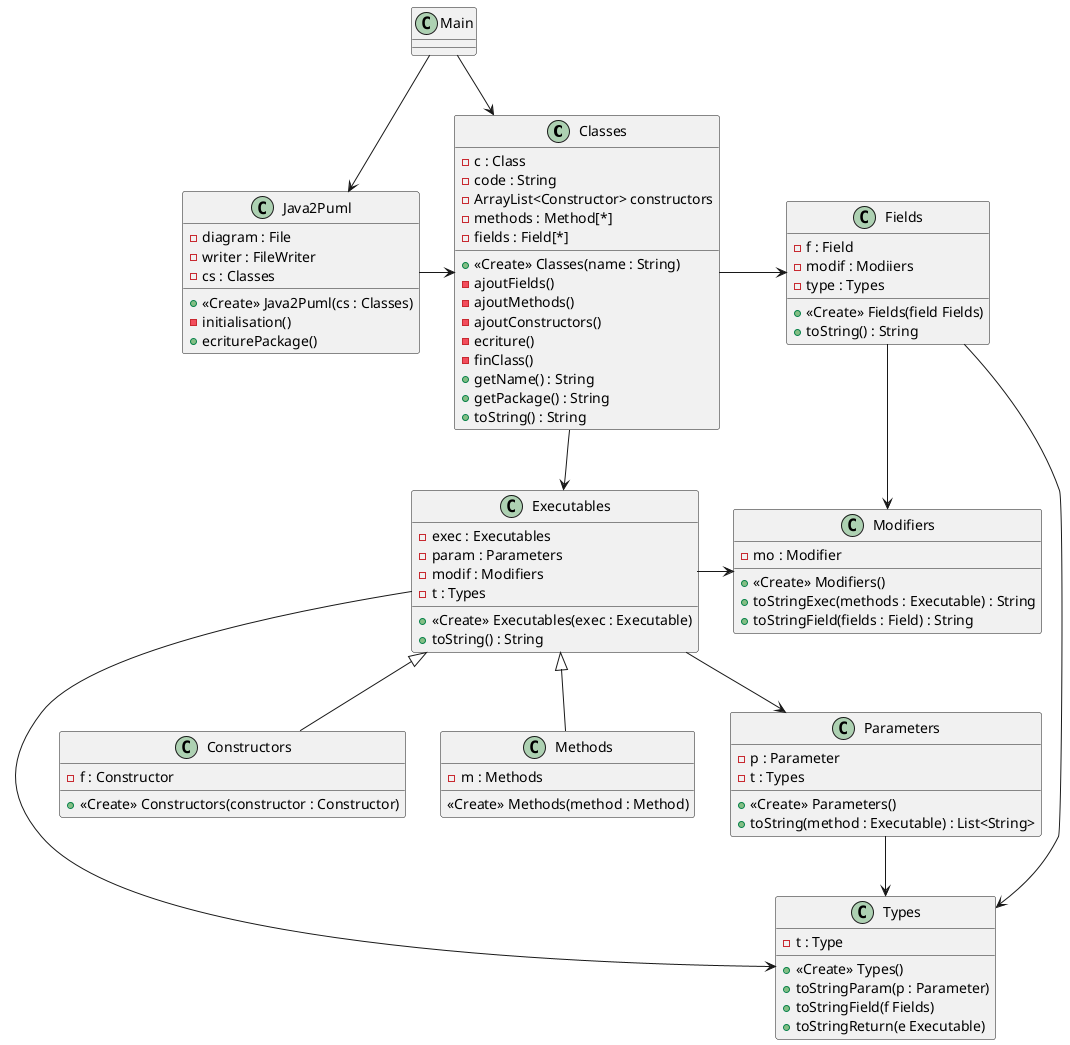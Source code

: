 @startuml
'https://plantuml.com/class-diagram

class Classes {
    - c : Class
    - code : String
    - ArrayList<Constructor> constructors
    - methods : Method[*]
    - fields : Field[*]
    + <<Create>> Classes(name : String)
    - ajoutFields()
    - ajoutMethods()
    - ajoutConstructors()
    - ecriture()
    - finClass()
    + getName() : String
    + getPackage() : String
    + toString() : String
}
class Constructors {
    - f : Constructor
    + <<Create>> Constructors(constructor : Constructor)
}
class Executables {
    - exec : Executables
    - param : Parameters
    - modif : Modifiers
    - t : Types
    + <<Create>> Executables(exec : Executable)
    + toString() : String
}
class Fields {
    - f : Field
    - modif : Modiiers
    - type : Types
    + <<Create>> Fields(field Fields)
    + toString() : String
}
class Java2Puml {
    - diagram : File
    - writer : FileWriter
    - cs : Classes
    + <<Create>> Java2Puml(cs : Classes)
    - initialisation()
    + ecriturePackage()
}
class Main {

}
class Methods {
    - m : Methods
    <<Create>> Methods(method : Method)
}
class Modifiers {
    - mo : Modifier
    + <<Create>> Modifiers()
    + toStringExec(methods : Executable) : String
    + toStringField(fields : Field) : String
}
class Parameters {
    - p : Parameter
    - t : Types
    + <<Create>> Parameters()
    + toString(method : Executable) : List<String>
}
class Types {
    - t : Type
    + <<Create>> Types()
    + toStringParam(p : Parameter)
    + toStringField(f Fields)
    + toStringReturn(e Executable)
}

Main --> Java2Puml
Main --> Classes

Java2Puml -> Classes

Classes --> Executables
Classes -> Fields

Executables <|-- Methods
Executables <|-- Constructors
Executables --> Parameters
Executables -> Modifiers
Executables -> Types

Parameters --> Types

Fields --> Modifiers
Fields --> Types

@enduml